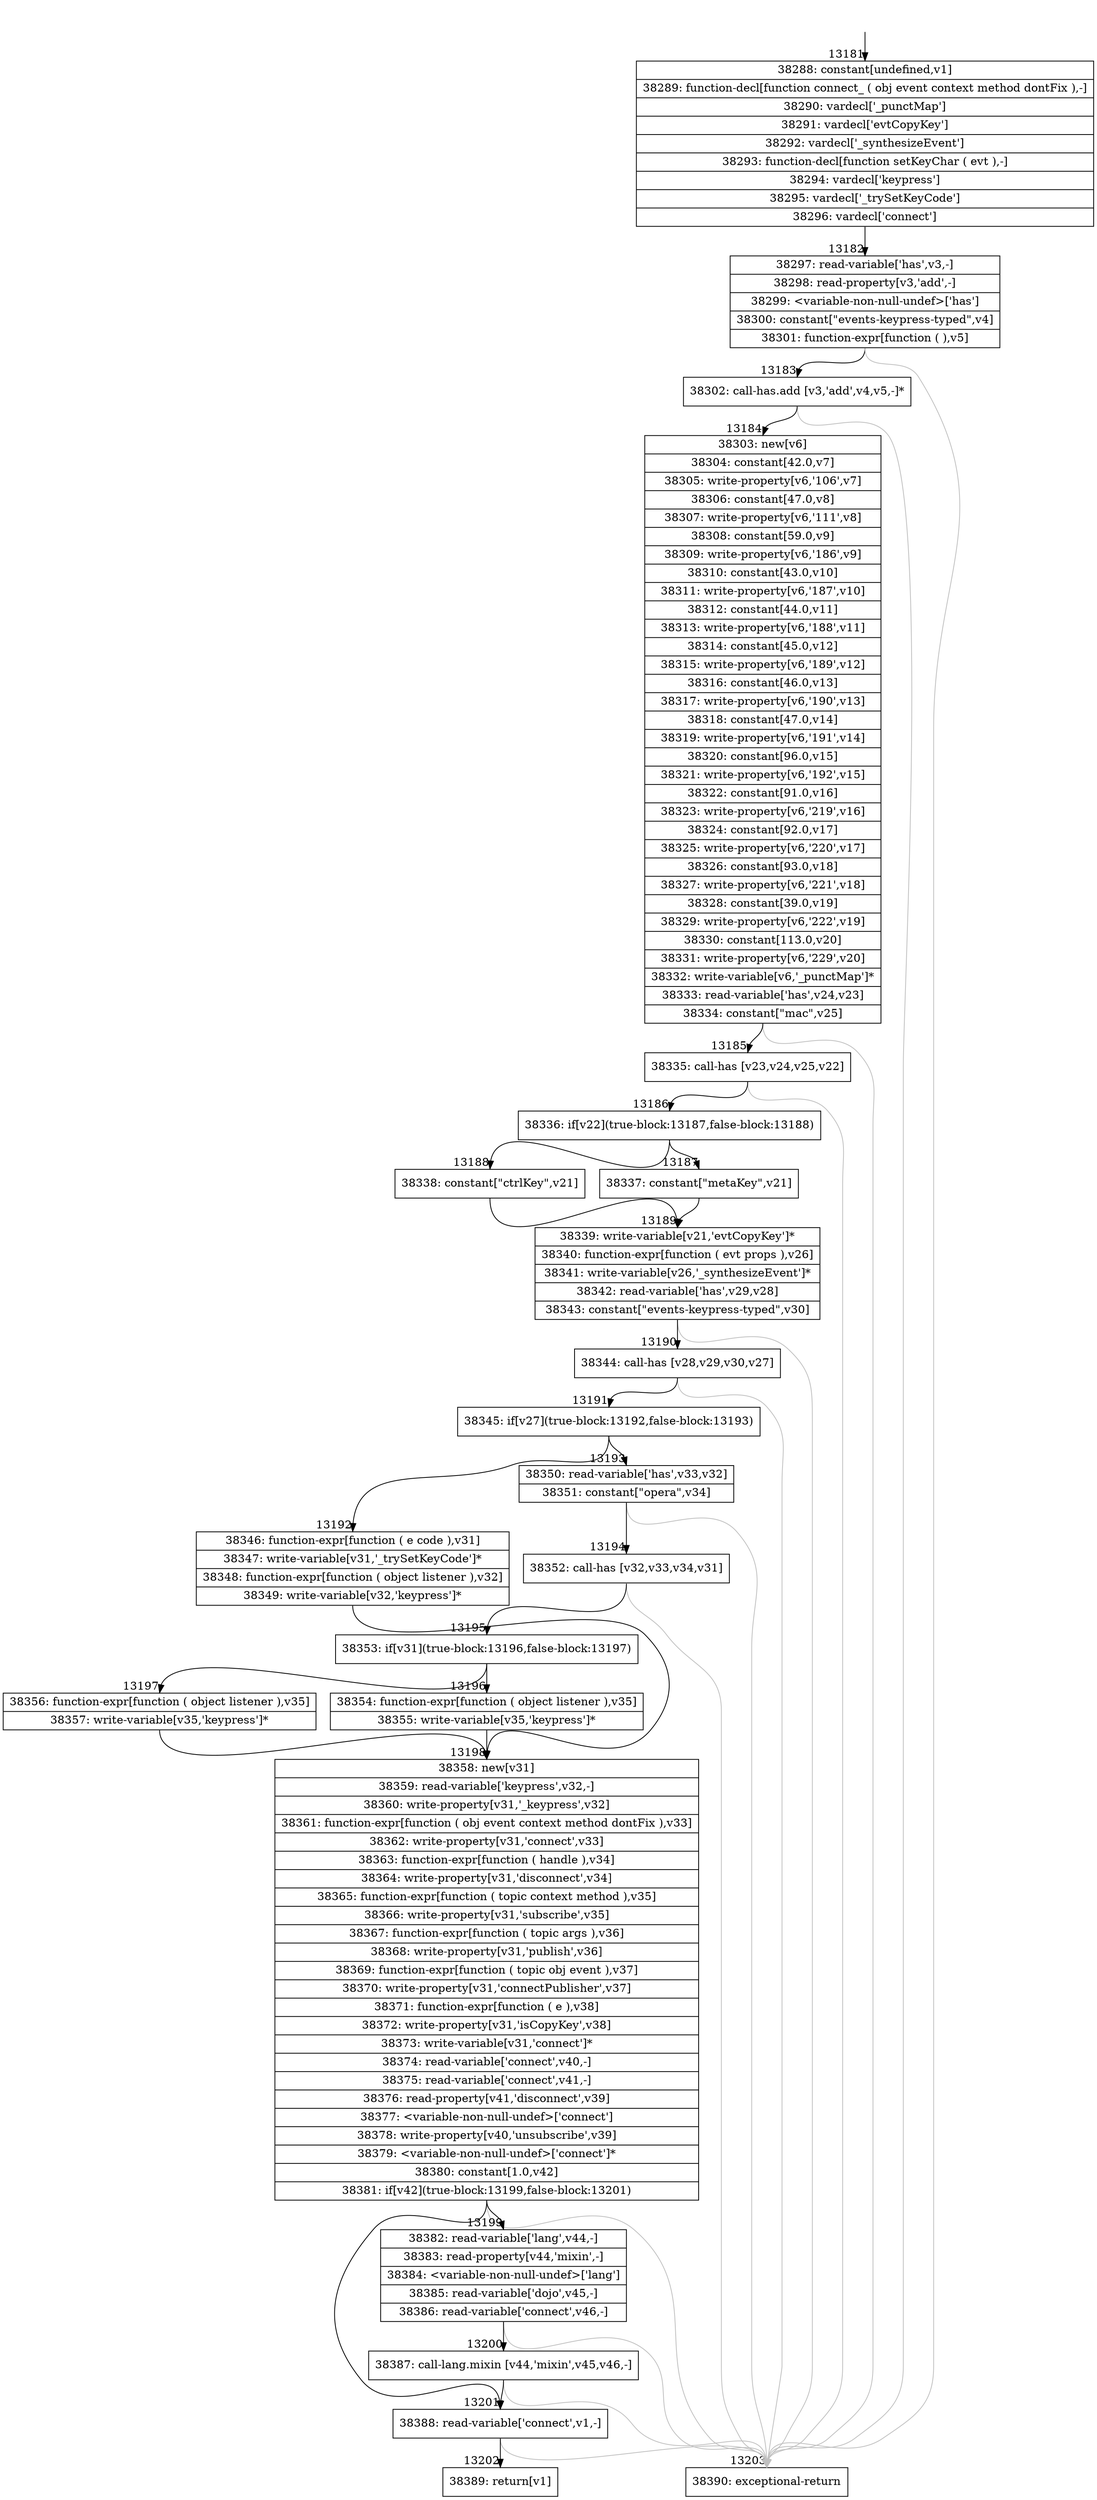 digraph {
rankdir="TD"
BB_entry948[shape=none,label=""];
BB_entry948 -> BB13181 [tailport=s, headport=n, headlabel="    13181"]
BB13181 [shape=record label="{38288: constant[undefined,v1]|38289: function-decl[function connect_ ( obj event context method dontFix ),-]|38290: vardecl['_punctMap']|38291: vardecl['evtCopyKey']|38292: vardecl['_synthesizeEvent']|38293: function-decl[function setKeyChar ( evt ),-]|38294: vardecl['keypress']|38295: vardecl['_trySetKeyCode']|38296: vardecl['connect']}" ] 
BB13181 -> BB13182 [tailport=s, headport=n, headlabel="      13182"]
BB13182 [shape=record label="{38297: read-variable['has',v3,-]|38298: read-property[v3,'add',-]|38299: \<variable-non-null-undef\>['has']|38300: constant[\"events-keypress-typed\",v4]|38301: function-expr[function ( ),v5]}" ] 
BB13182 -> BB13183 [tailport=s, headport=n, headlabel="      13183"]
BB13182 -> BB13203 [tailport=s, headport=n, color=gray, headlabel="      13203"]
BB13183 [shape=record label="{38302: call-has.add [v3,'add',v4,v5,-]*}" ] 
BB13183 -> BB13184 [tailport=s, headport=n, headlabel="      13184"]
BB13183 -> BB13203 [tailport=s, headport=n, color=gray]
BB13184 [shape=record label="{38303: new[v6]|38304: constant[42.0,v7]|38305: write-property[v6,'106',v7]|38306: constant[47.0,v8]|38307: write-property[v6,'111',v8]|38308: constant[59.0,v9]|38309: write-property[v6,'186',v9]|38310: constant[43.0,v10]|38311: write-property[v6,'187',v10]|38312: constant[44.0,v11]|38313: write-property[v6,'188',v11]|38314: constant[45.0,v12]|38315: write-property[v6,'189',v12]|38316: constant[46.0,v13]|38317: write-property[v6,'190',v13]|38318: constant[47.0,v14]|38319: write-property[v6,'191',v14]|38320: constant[96.0,v15]|38321: write-property[v6,'192',v15]|38322: constant[91.0,v16]|38323: write-property[v6,'219',v16]|38324: constant[92.0,v17]|38325: write-property[v6,'220',v17]|38326: constant[93.0,v18]|38327: write-property[v6,'221',v18]|38328: constant[39.0,v19]|38329: write-property[v6,'222',v19]|38330: constant[113.0,v20]|38331: write-property[v6,'229',v20]|38332: write-variable[v6,'_punctMap']*|38333: read-variable['has',v24,v23]|38334: constant[\"mac\",v25]}" ] 
BB13184 -> BB13185 [tailport=s, headport=n, headlabel="      13185"]
BB13184 -> BB13203 [tailport=s, headport=n, color=gray]
BB13185 [shape=record label="{38335: call-has [v23,v24,v25,v22]}" ] 
BB13185 -> BB13186 [tailport=s, headport=n, headlabel="      13186"]
BB13185 -> BB13203 [tailport=s, headport=n, color=gray]
BB13186 [shape=record label="{38336: if[v22](true-block:13187,false-block:13188)}" ] 
BB13186 -> BB13187 [tailport=s, headport=n, headlabel="      13187"]
BB13186 -> BB13188 [tailport=s, headport=n, headlabel="      13188"]
BB13187 [shape=record label="{38337: constant[\"metaKey\",v21]}" ] 
BB13187 -> BB13189 [tailport=s, headport=n, headlabel="      13189"]
BB13188 [shape=record label="{38338: constant[\"ctrlKey\",v21]}" ] 
BB13188 -> BB13189 [tailport=s, headport=n]
BB13189 [shape=record label="{38339: write-variable[v21,'evtCopyKey']*|38340: function-expr[function ( evt props ),v26]|38341: write-variable[v26,'_synthesizeEvent']*|38342: read-variable['has',v29,v28]|38343: constant[\"events-keypress-typed\",v30]}" ] 
BB13189 -> BB13190 [tailport=s, headport=n, headlabel="      13190"]
BB13189 -> BB13203 [tailport=s, headport=n, color=gray]
BB13190 [shape=record label="{38344: call-has [v28,v29,v30,v27]}" ] 
BB13190 -> BB13191 [tailport=s, headport=n, headlabel="      13191"]
BB13190 -> BB13203 [tailport=s, headport=n, color=gray]
BB13191 [shape=record label="{38345: if[v27](true-block:13192,false-block:13193)}" ] 
BB13191 -> BB13192 [tailport=s, headport=n, headlabel="      13192"]
BB13191 -> BB13193 [tailport=s, headport=n, headlabel="      13193"]
BB13192 [shape=record label="{38346: function-expr[function ( e code ),v31]|38347: write-variable[v31,'_trySetKeyCode']*|38348: function-expr[function ( object listener ),v32]|38349: write-variable[v32,'keypress']*}" ] 
BB13192 -> BB13198 [tailport=s, headport=n, headlabel="      13198"]
BB13193 [shape=record label="{38350: read-variable['has',v33,v32]|38351: constant[\"opera\",v34]}" ] 
BB13193 -> BB13194 [tailport=s, headport=n, headlabel="      13194"]
BB13193 -> BB13203 [tailport=s, headport=n, color=gray]
BB13194 [shape=record label="{38352: call-has [v32,v33,v34,v31]}" ] 
BB13194 -> BB13195 [tailport=s, headport=n, headlabel="      13195"]
BB13194 -> BB13203 [tailport=s, headport=n, color=gray]
BB13195 [shape=record label="{38353: if[v31](true-block:13196,false-block:13197)}" ] 
BB13195 -> BB13196 [tailport=s, headport=n, headlabel="      13196"]
BB13195 -> BB13197 [tailport=s, headport=n, headlabel="      13197"]
BB13196 [shape=record label="{38354: function-expr[function ( object listener ),v35]|38355: write-variable[v35,'keypress']*}" ] 
BB13196 -> BB13198 [tailport=s, headport=n]
BB13197 [shape=record label="{38356: function-expr[function ( object listener ),v35]|38357: write-variable[v35,'keypress']*}" ] 
BB13197 -> BB13198 [tailport=s, headport=n]
BB13198 [shape=record label="{38358: new[v31]|38359: read-variable['keypress',v32,-]|38360: write-property[v31,'_keypress',v32]|38361: function-expr[function ( obj event context method dontFix ),v33]|38362: write-property[v31,'connect',v33]|38363: function-expr[function ( handle ),v34]|38364: write-property[v31,'disconnect',v34]|38365: function-expr[function ( topic context method ),v35]|38366: write-property[v31,'subscribe',v35]|38367: function-expr[function ( topic args ),v36]|38368: write-property[v31,'publish',v36]|38369: function-expr[function ( topic obj event ),v37]|38370: write-property[v31,'connectPublisher',v37]|38371: function-expr[function ( e ),v38]|38372: write-property[v31,'isCopyKey',v38]|38373: write-variable[v31,'connect']*|38374: read-variable['connect',v40,-]|38375: read-variable['connect',v41,-]|38376: read-property[v41,'disconnect',v39]|38377: \<variable-non-null-undef\>['connect']|38378: write-property[v40,'unsubscribe',v39]|38379: \<variable-non-null-undef\>['connect']*|38380: constant[1.0,v42]|38381: if[v42](true-block:13199,false-block:13201)}" ] 
BB13198 -> BB13201 [tailport=s, headport=n, headlabel="      13201"]
BB13198 -> BB13199 [tailport=s, headport=n, headlabel="      13199"]
BB13198 -> BB13203 [tailport=s, headport=n, color=gray]
BB13199 [shape=record label="{38382: read-variable['lang',v44,-]|38383: read-property[v44,'mixin',-]|38384: \<variable-non-null-undef\>['lang']|38385: read-variable['dojo',v45,-]|38386: read-variable['connect',v46,-]}" ] 
BB13199 -> BB13200 [tailport=s, headport=n, headlabel="      13200"]
BB13199 -> BB13203 [tailport=s, headport=n, color=gray]
BB13200 [shape=record label="{38387: call-lang.mixin [v44,'mixin',v45,v46,-]}" ] 
BB13200 -> BB13201 [tailport=s, headport=n]
BB13200 -> BB13203 [tailport=s, headport=n, color=gray]
BB13201 [shape=record label="{38388: read-variable['connect',v1,-]}" ] 
BB13201 -> BB13202 [tailport=s, headport=n, headlabel="      13202"]
BB13201 -> BB13203 [tailport=s, headport=n, color=gray]
BB13202 [shape=record label="{38389: return[v1]}" ] 
BB13203 [shape=record label="{38390: exceptional-return}" ] 
//#$~ 18535
}
